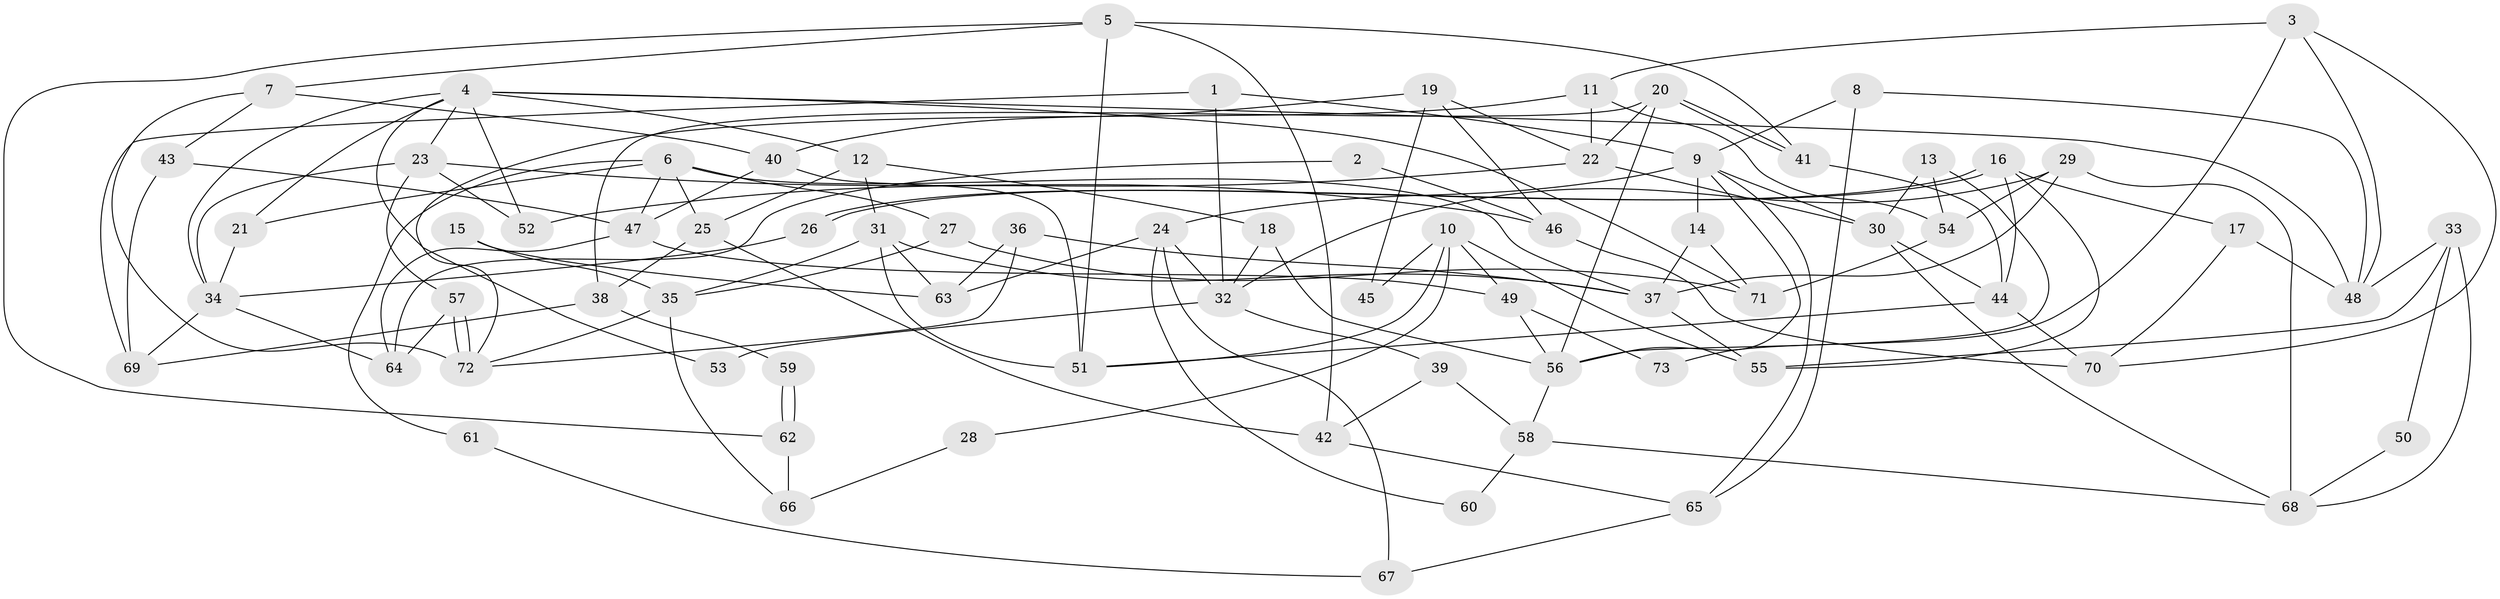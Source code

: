 // coarse degree distribution, {6: 0.16279069767441862, 4: 0.2558139534883721, 16: 0.023255813953488372, 5: 0.11627906976744186, 9: 0.046511627906976744, 11: 0.023255813953488372, 2: 0.09302325581395349, 3: 0.23255813953488372, 8: 0.046511627906976744}
// Generated by graph-tools (version 1.1) at 2025/18/03/04/25 18:18:37]
// undirected, 73 vertices, 146 edges
graph export_dot {
graph [start="1"]
  node [color=gray90,style=filled];
  1;
  2;
  3;
  4;
  5;
  6;
  7;
  8;
  9;
  10;
  11;
  12;
  13;
  14;
  15;
  16;
  17;
  18;
  19;
  20;
  21;
  22;
  23;
  24;
  25;
  26;
  27;
  28;
  29;
  30;
  31;
  32;
  33;
  34;
  35;
  36;
  37;
  38;
  39;
  40;
  41;
  42;
  43;
  44;
  45;
  46;
  47;
  48;
  49;
  50;
  51;
  52;
  53;
  54;
  55;
  56;
  57;
  58;
  59;
  60;
  61;
  62;
  63;
  64;
  65;
  66;
  67;
  68;
  69;
  70;
  71;
  72;
  73;
  1 -- 9;
  1 -- 69;
  1 -- 32;
  2 -- 64;
  2 -- 46;
  3 -- 11;
  3 -- 48;
  3 -- 70;
  3 -- 73;
  4 -- 12;
  4 -- 48;
  4 -- 21;
  4 -- 23;
  4 -- 34;
  4 -- 52;
  4 -- 53;
  4 -- 71;
  5 -- 42;
  5 -- 51;
  5 -- 7;
  5 -- 41;
  5 -- 62;
  6 -- 21;
  6 -- 37;
  6 -- 25;
  6 -- 27;
  6 -- 47;
  6 -- 61;
  7 -- 72;
  7 -- 40;
  7 -- 43;
  8 -- 48;
  8 -- 65;
  8 -- 9;
  9 -- 56;
  9 -- 14;
  9 -- 24;
  9 -- 30;
  9 -- 65;
  10 -- 51;
  10 -- 55;
  10 -- 28;
  10 -- 45;
  10 -- 49;
  11 -- 54;
  11 -- 22;
  11 -- 72;
  12 -- 25;
  12 -- 31;
  12 -- 18;
  13 -- 30;
  13 -- 56;
  13 -- 54;
  14 -- 71;
  14 -- 37;
  15 -- 63;
  15 -- 35;
  16 -- 26;
  16 -- 26;
  16 -- 44;
  16 -- 17;
  16 -- 55;
  17 -- 70;
  17 -- 48;
  18 -- 32;
  18 -- 56;
  19 -- 46;
  19 -- 22;
  19 -- 40;
  19 -- 45;
  20 -- 56;
  20 -- 41;
  20 -- 41;
  20 -- 22;
  20 -- 38;
  21 -- 34;
  22 -- 52;
  22 -- 30;
  23 -- 34;
  23 -- 46;
  23 -- 52;
  23 -- 57;
  24 -- 63;
  24 -- 32;
  24 -- 60;
  24 -- 67;
  25 -- 38;
  25 -- 42;
  26 -- 34;
  27 -- 35;
  27 -- 71;
  28 -- 66;
  29 -- 32;
  29 -- 54;
  29 -- 37;
  29 -- 68;
  30 -- 44;
  30 -- 68;
  31 -- 37;
  31 -- 51;
  31 -- 35;
  31 -- 63;
  32 -- 39;
  32 -- 53;
  33 -- 68;
  33 -- 55;
  33 -- 48;
  33 -- 50;
  34 -- 64;
  34 -- 69;
  35 -- 72;
  35 -- 66;
  36 -- 72;
  36 -- 37;
  36 -- 63;
  37 -- 55;
  38 -- 69;
  38 -- 59;
  39 -- 58;
  39 -- 42;
  40 -- 47;
  40 -- 51;
  41 -- 44;
  42 -- 65;
  43 -- 47;
  43 -- 69;
  44 -- 51;
  44 -- 70;
  46 -- 70;
  47 -- 49;
  47 -- 64;
  49 -- 56;
  49 -- 73;
  50 -- 68;
  54 -- 71;
  56 -- 58;
  57 -- 72;
  57 -- 72;
  57 -- 64;
  58 -- 68;
  58 -- 60;
  59 -- 62;
  59 -- 62;
  61 -- 67;
  62 -- 66;
  65 -- 67;
}
